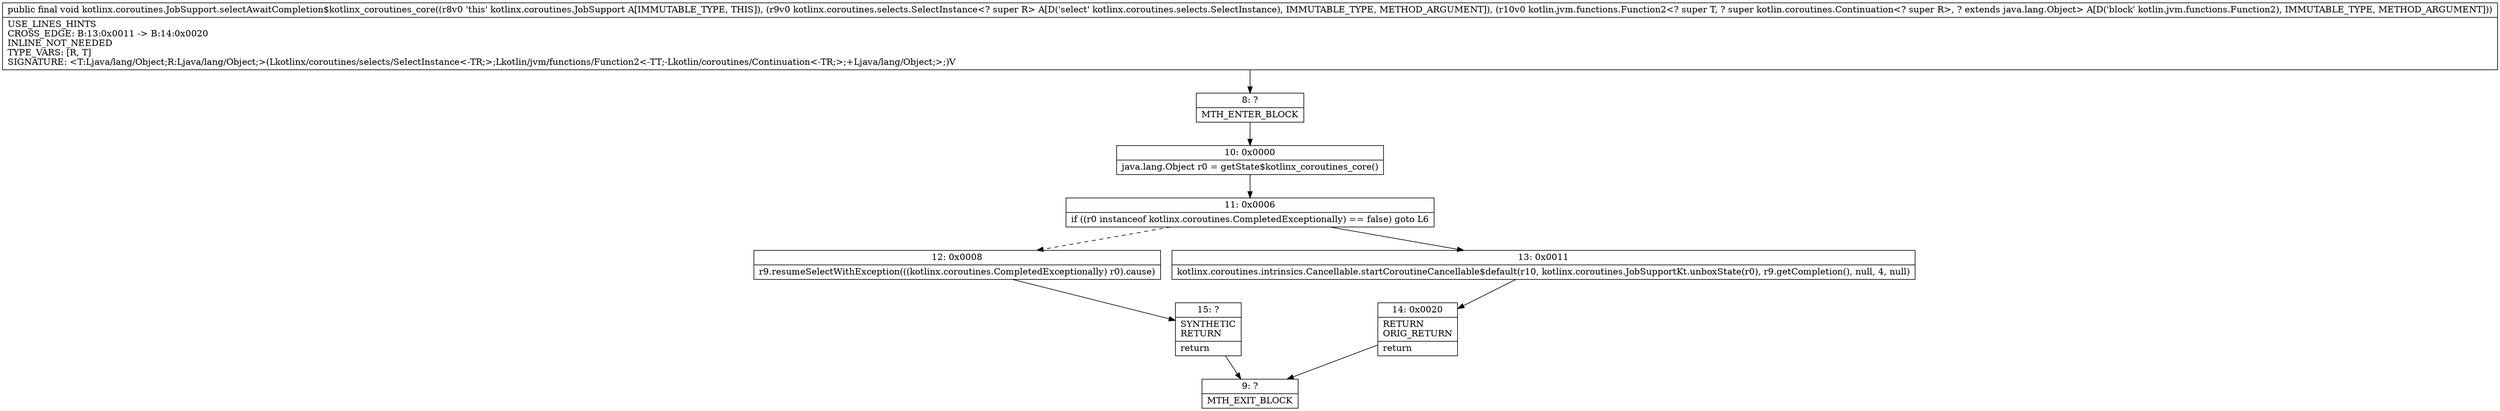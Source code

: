 digraph "CFG forkotlinx.coroutines.JobSupport.selectAwaitCompletion$kotlinx_coroutines_core(Lkotlinx\/coroutines\/selects\/SelectInstance;Lkotlin\/jvm\/functions\/Function2;)V" {
Node_8 [shape=record,label="{8\:\ ?|MTH_ENTER_BLOCK\l}"];
Node_10 [shape=record,label="{10\:\ 0x0000|java.lang.Object r0 = getState$kotlinx_coroutines_core()\l}"];
Node_11 [shape=record,label="{11\:\ 0x0006|if ((r0 instanceof kotlinx.coroutines.CompletedExceptionally) == false) goto L6\l}"];
Node_12 [shape=record,label="{12\:\ 0x0008|r9.resumeSelectWithException(((kotlinx.coroutines.CompletedExceptionally) r0).cause)\l}"];
Node_15 [shape=record,label="{15\:\ ?|SYNTHETIC\lRETURN\l|return\l}"];
Node_9 [shape=record,label="{9\:\ ?|MTH_EXIT_BLOCK\l}"];
Node_13 [shape=record,label="{13\:\ 0x0011|kotlinx.coroutines.intrinsics.Cancellable.startCoroutineCancellable$default(r10, kotlinx.coroutines.JobSupportKt.unboxState(r0), r9.getCompletion(), null, 4, null)\l}"];
Node_14 [shape=record,label="{14\:\ 0x0020|RETURN\lORIG_RETURN\l|return\l}"];
MethodNode[shape=record,label="{public final void kotlinx.coroutines.JobSupport.selectAwaitCompletion$kotlinx_coroutines_core((r8v0 'this' kotlinx.coroutines.JobSupport A[IMMUTABLE_TYPE, THIS]), (r9v0 kotlinx.coroutines.selects.SelectInstance\<? super R\> A[D('select' kotlinx.coroutines.selects.SelectInstance), IMMUTABLE_TYPE, METHOD_ARGUMENT]), (r10v0 kotlin.jvm.functions.Function2\<? super T, ? super kotlin.coroutines.Continuation\<? super R\>, ? extends java.lang.Object\> A[D('block' kotlin.jvm.functions.Function2), IMMUTABLE_TYPE, METHOD_ARGUMENT]))  | USE_LINES_HINTS\lCROSS_EDGE: B:13:0x0011 \-\> B:14:0x0020\lINLINE_NOT_NEEDED\lTYPE_VARS: [R, T]\lSIGNATURE: \<T:Ljava\/lang\/Object;R:Ljava\/lang\/Object;\>(Lkotlinx\/coroutines\/selects\/SelectInstance\<\-TR;\>;Lkotlin\/jvm\/functions\/Function2\<\-TT;\-Lkotlin\/coroutines\/Continuation\<\-TR;\>;+Ljava\/lang\/Object;\>;)V\l}"];
MethodNode -> Node_8;Node_8 -> Node_10;
Node_10 -> Node_11;
Node_11 -> Node_12[style=dashed];
Node_11 -> Node_13;
Node_12 -> Node_15;
Node_15 -> Node_9;
Node_13 -> Node_14;
Node_14 -> Node_9;
}

